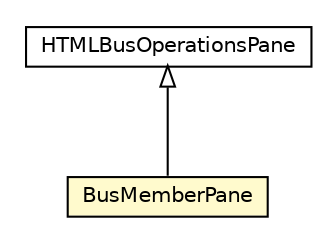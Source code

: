 #!/usr/local/bin/dot
#
# Class diagram 
# Generated by UMLGraph version R5_6-24-gf6e263 (http://www.umlgraph.org/)
#

digraph G {
	edge [fontname="Helvetica",fontsize=10,labelfontname="Helvetica",labelfontsize=10];
	node [fontname="Helvetica",fontsize=10,shape=plaintext];
	nodesep=0.25;
	ranksep=0.5;
	// org.universAAL.tools.logmonitor.bus_member.gui.BusMemberPane
	c2619421 [label=<<table title="org.universAAL.tools.logmonitor.bus_member.gui.BusMemberPane" border="0" cellborder="1" cellspacing="0" cellpadding="2" port="p" bgcolor="lemonChiffon" href="./BusMemberPane.html">
		<tr><td><table border="0" cellspacing="0" cellpadding="1">
<tr><td align="center" balign="center"> BusMemberPane </td></tr>
		</table></td></tr>
		</table>>, URL="./BusMemberPane.html", fontname="Helvetica", fontcolor="black", fontsize=10.0];
	// org.universAAL.tools.logmonitor.util.HTMLBusOperationsPane
	c2619427 [label=<<table title="org.universAAL.tools.logmonitor.util.HTMLBusOperationsPane" border="0" cellborder="1" cellspacing="0" cellpadding="2" port="p" href="../../util/HTMLBusOperationsPane.html">
		<tr><td><table border="0" cellspacing="0" cellpadding="1">
<tr><td align="center" balign="center"> HTMLBusOperationsPane </td></tr>
		</table></td></tr>
		</table>>, URL="../../util/HTMLBusOperationsPane.html", fontname="Helvetica", fontcolor="black", fontsize=10.0];
	//org.universAAL.tools.logmonitor.bus_member.gui.BusMemberPane extends org.universAAL.tools.logmonitor.util.HTMLBusOperationsPane
	c2619427:p -> c2619421:p [dir=back,arrowtail=empty];
}

